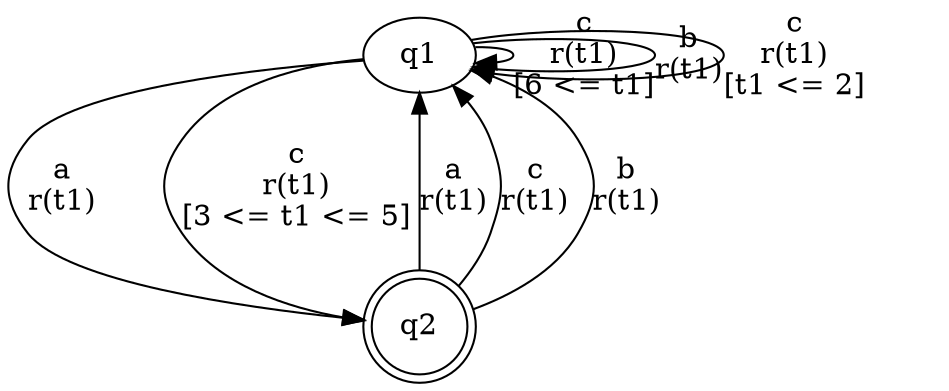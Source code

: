 digraph L {
	qq1[label=q1]
	qq2[label=q2 shape=doublecircle]
	qq1 -> qq2[label="a\nr(t1)\n"]
	qq2 -> qq1[label="a\nr(t1)\n"]
	qq2 -> qq1[label="c\nr(t1)\n"]
	qq2 -> qq1[label="b\nr(t1)\n"]
	qq1 -> qq1[label="c\nr(t1)\n[6 <= t1]"]
	qq1 -> qq1[label="b\nr(t1)\n"]
	qq1 -> qq1[label="c\nr(t1)\n[t1 <= 2]"]
	qq1 -> qq2[label="c\nr(t1)\n[3 <= t1 <= 5]"]
}
